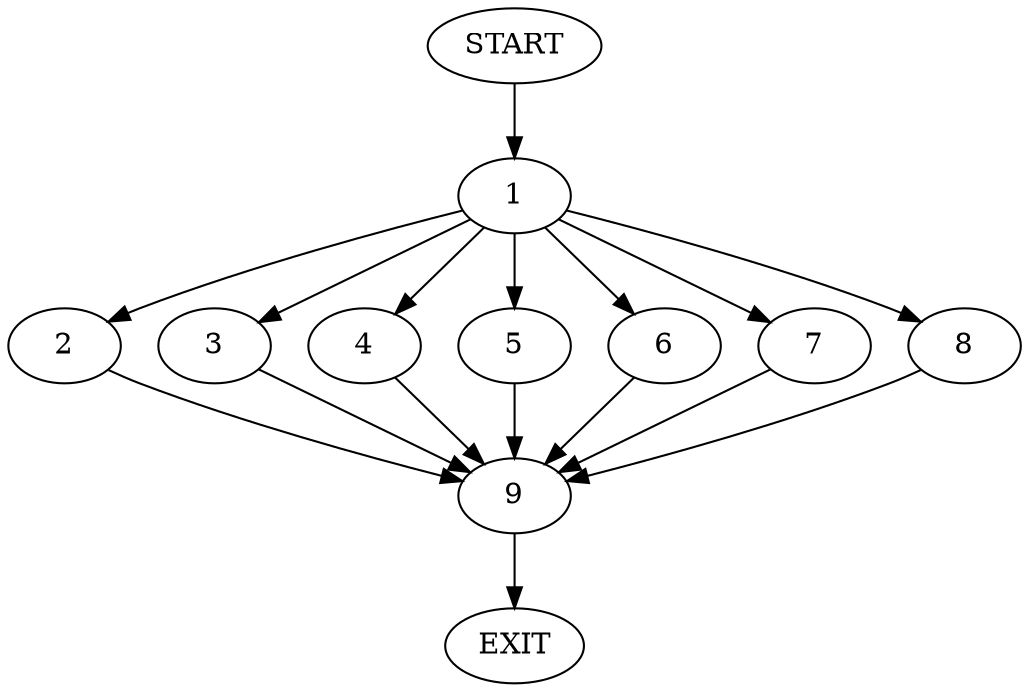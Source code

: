 digraph {
0 [label="START"]
10 [label="EXIT"]
0 -> 1
1 -> 2
1 -> 3
1 -> 4
1 -> 5
1 -> 6
1 -> 7
1 -> 8
4 -> 9
2 -> 9
8 -> 9
3 -> 9
6 -> 9
5 -> 9
7 -> 9
9 -> 10
}
